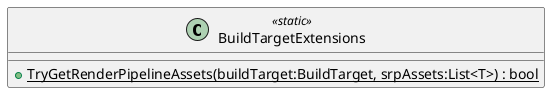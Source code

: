 @startuml
class BuildTargetExtensions <<static>> {
    + {static} TryGetRenderPipelineAssets(buildTarget:BuildTarget, srpAssets:List<T>) : bool
}
@enduml
